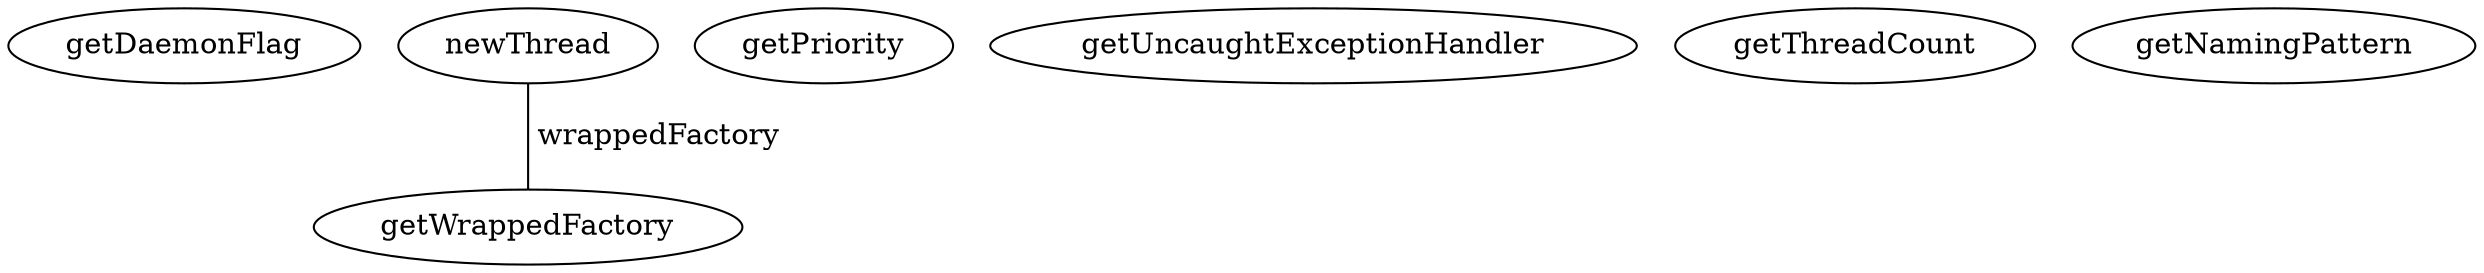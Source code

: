digraph G {
getDaemonFlag;
newThread;
getPriority;
getWrappedFactory;
getUncaughtExceptionHandler;
getThreadCount;
getNamingPattern;
newThread -> getWrappedFactory [label=" wrappedFactory", dir=none];
}